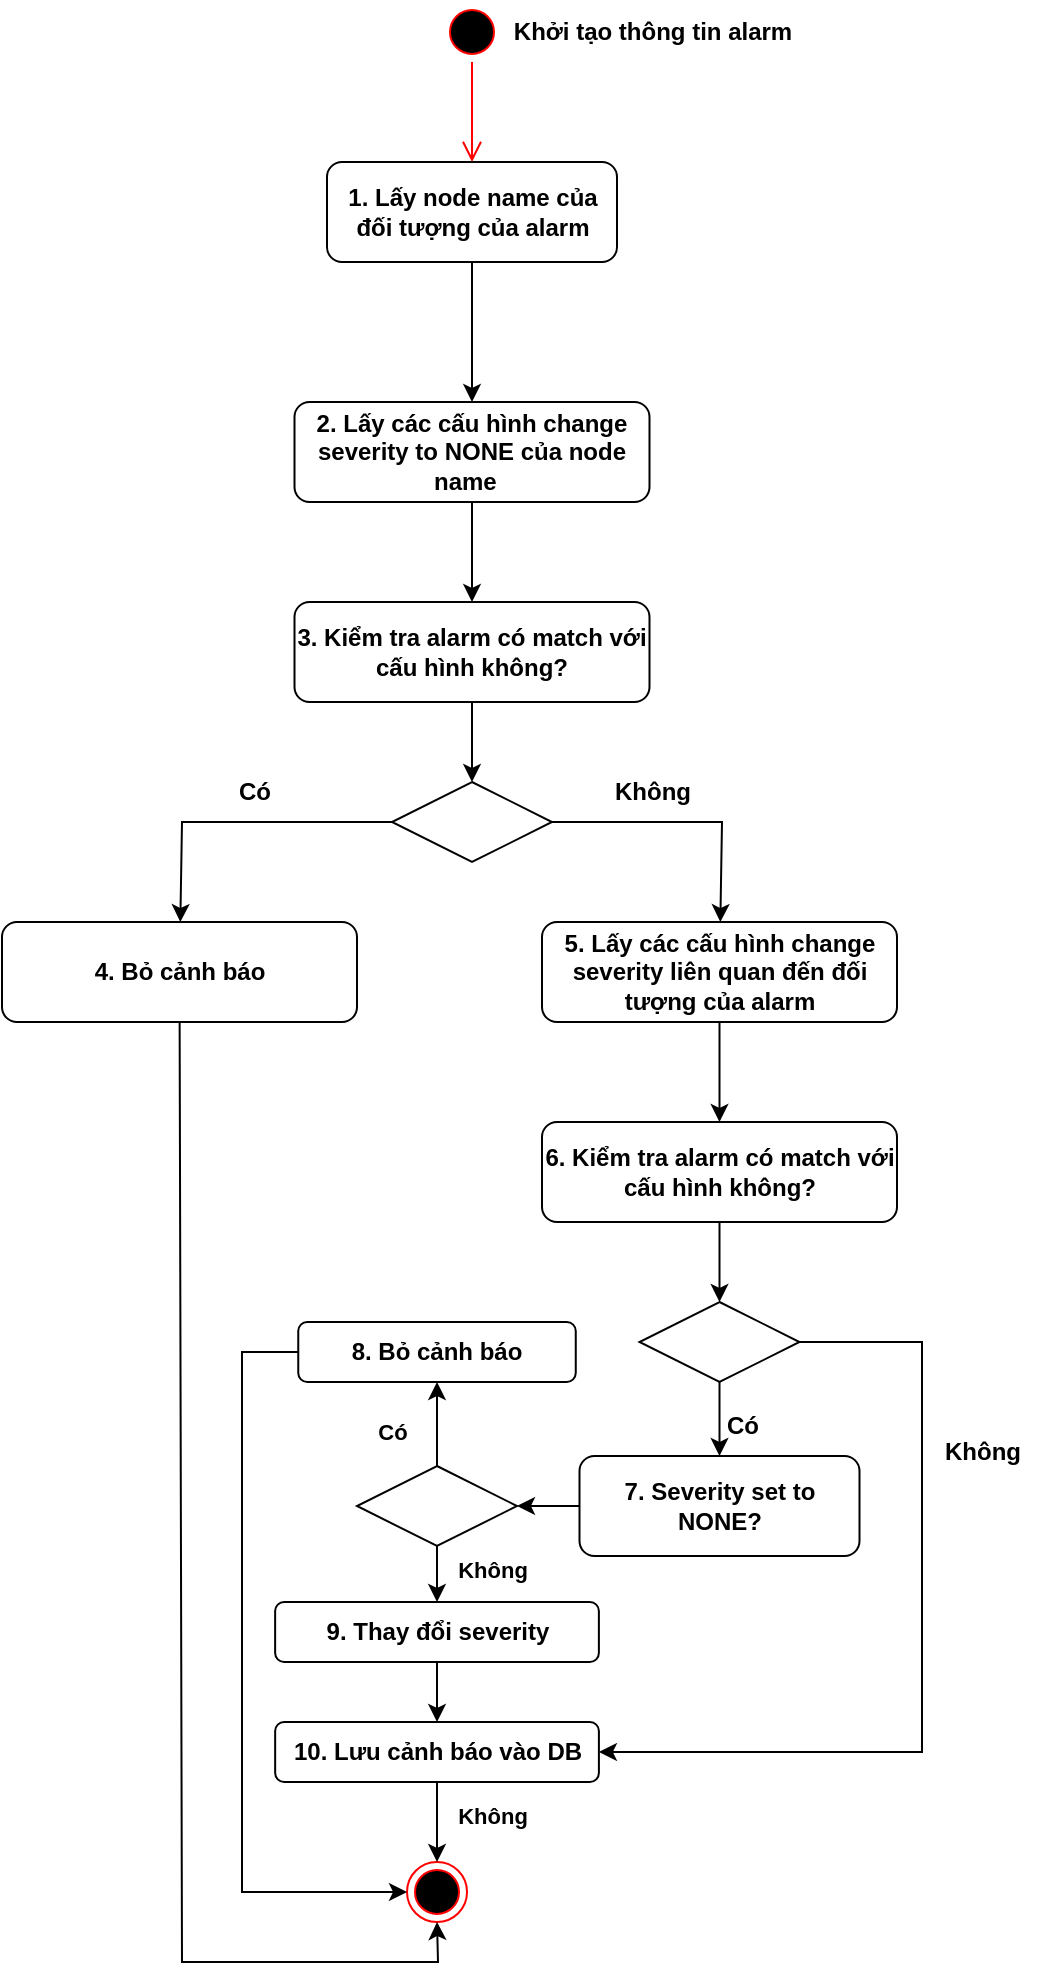 <mxfile version="21.5.2" type="github" pages="3">
  <diagram name="Luồng hoạt động" id="Wo1rhTGzUEvQ1JcT_uwH">
    <mxGraphModel dx="2603" dy="764" grid="1" gridSize="10" guides="1" tooltips="1" connect="1" arrows="1" fold="1" page="1" pageScale="1" pageWidth="1169" pageHeight="827" math="0" shadow="0">
      <root>
        <mxCell id="0" />
        <mxCell id="1" parent="0" />
        <mxCell id="qsTO52kbwodbmaQSsGO7-2" value="" style="ellipse;html=1;shape=startState;fillColor=#000000;strokeColor=#ff0000;fontSize=16;fontStyle=1" parent="1" vertex="1">
          <mxGeometry x="-780" y="100" width="30" height="30" as="geometry" />
        </mxCell>
        <mxCell id="qsTO52kbwodbmaQSsGO7-3" value="" style="edgeStyle=orthogonalEdgeStyle;html=1;verticalAlign=bottom;endArrow=open;endSize=8;strokeColor=#ff0000;rounded=0;fontSize=12;curved=1;fontStyle=1" parent="1" source="qsTO52kbwodbmaQSsGO7-2" target="-AVRFM7dDWOy6RQoxfwE-1" edge="1">
          <mxGeometry relative="1" as="geometry">
            <mxPoint x="-765" y="180" as="targetPoint" />
            <Array as="points" />
          </mxGeometry>
        </mxCell>
        <mxCell id="-AVRFM7dDWOy6RQoxfwE-1" value="1. Lấy node name của đối tượng của alarm" style="rounded=1;whiteSpace=wrap;html=1;fontStyle=1" parent="1" vertex="1">
          <mxGeometry x="-837.5" y="180" width="145" height="50" as="geometry" />
        </mxCell>
        <mxCell id="-AVRFM7dDWOy6RQoxfwE-2" value="Khởi tạo thông tin alarm" style="text;html=1;align=center;verticalAlign=middle;resizable=0;points=[];autosize=1;strokeColor=none;fillColor=none;fontStyle=1" parent="1" vertex="1">
          <mxGeometry x="-755" y="100" width="160" height="30" as="geometry" />
        </mxCell>
        <mxCell id="-AVRFM7dDWOy6RQoxfwE-3" value="" style="endArrow=classic;html=1;rounded=0;fontStyle=1" parent="1" source="-AVRFM7dDWOy6RQoxfwE-1" target="-AVRFM7dDWOy6RQoxfwE-4" edge="1">
          <mxGeometry width="50" height="50" relative="1" as="geometry">
            <mxPoint x="-570" y="300" as="sourcePoint" />
            <mxPoint x="-520" y="250" as="targetPoint" />
          </mxGeometry>
        </mxCell>
        <mxCell id="-AVRFM7dDWOy6RQoxfwE-4" value="2. Lấy các cấu hình change severity to NONE của node name&amp;nbsp;&amp;nbsp;" style="rounded=1;whiteSpace=wrap;html=1;fontStyle=1" parent="1" vertex="1">
          <mxGeometry x="-853.75" y="300" width="177.5" height="50" as="geometry" />
        </mxCell>
        <mxCell id="-AVRFM7dDWOy6RQoxfwE-5" value="" style="endArrow=classic;html=1;rounded=0;fontStyle=1" parent="1" source="-AVRFM7dDWOy6RQoxfwE-4" target="-AVRFM7dDWOy6RQoxfwE-15" edge="1">
          <mxGeometry width="50" height="50" relative="1" as="geometry">
            <mxPoint x="-570" y="300" as="sourcePoint" />
            <mxPoint x="-765" y="400" as="targetPoint" />
          </mxGeometry>
        </mxCell>
        <mxCell id="-AVRFM7dDWOy6RQoxfwE-11" value="" style="rhombus;whiteSpace=wrap;html=1;fontStyle=1" parent="1" vertex="1">
          <mxGeometry x="-805" y="490" width="80" height="40" as="geometry" />
        </mxCell>
        <mxCell id="-AVRFM7dDWOy6RQoxfwE-12" value="" style="endArrow=classic;html=1;rounded=0;exitX=0;exitY=0.5;exitDx=0;exitDy=0;fontStyle=1" parent="1" source="-AVRFM7dDWOy6RQoxfwE-11" target="-AVRFM7dDWOy6RQoxfwE-13" edge="1">
          <mxGeometry width="50" height="50" relative="1" as="geometry">
            <mxPoint x="-570" y="590" as="sourcePoint" />
            <mxPoint x="-520" y="540" as="targetPoint" />
            <Array as="points">
              <mxPoint x="-910" y="510" />
            </Array>
          </mxGeometry>
        </mxCell>
        <mxCell id="-AVRFM7dDWOy6RQoxfwE-13" value="4. Bỏ cảnh báo" style="rounded=1;whiteSpace=wrap;html=1;fontStyle=1" parent="1" vertex="1">
          <mxGeometry x="-1000" y="560" width="177.5" height="50" as="geometry" />
        </mxCell>
        <mxCell id="-AVRFM7dDWOy6RQoxfwE-14" value="Có" style="text;html=1;align=center;verticalAlign=middle;resizable=0;points=[];autosize=1;strokeColor=none;fillColor=none;fontStyle=1" parent="1" vertex="1">
          <mxGeometry x="-893.75" y="480" width="40" height="30" as="geometry" />
        </mxCell>
        <mxCell id="-AVRFM7dDWOy6RQoxfwE-15" value="3. Kiểm tra alarm có match với cấu hình không?" style="rounded=1;whiteSpace=wrap;html=1;fontStyle=1" parent="1" vertex="1">
          <mxGeometry x="-853.75" y="400" width="177.5" height="50" as="geometry" />
        </mxCell>
        <mxCell id="-AVRFM7dDWOy6RQoxfwE-16" value="" style="endArrow=classic;html=1;rounded=0;fontStyle=1" parent="1" source="-AVRFM7dDWOy6RQoxfwE-15" target="-AVRFM7dDWOy6RQoxfwE-11" edge="1">
          <mxGeometry width="50" height="50" relative="1" as="geometry">
            <mxPoint x="-765.5" y="450" as="sourcePoint" />
            <mxPoint x="-765.5" y="500" as="targetPoint" />
          </mxGeometry>
        </mxCell>
        <mxCell id="-AVRFM7dDWOy6RQoxfwE-17" value="" style="endArrow=classic;html=1;rounded=0;fontStyle=1" parent="1" source="-AVRFM7dDWOy6RQoxfwE-11" target="-AVRFM7dDWOy6RQoxfwE-18" edge="1">
          <mxGeometry width="50" height="50" relative="1" as="geometry">
            <mxPoint x="-535" y="510" as="sourcePoint" />
            <mxPoint x="-250" y="540" as="targetPoint" />
            <Array as="points">
              <mxPoint x="-640" y="510" />
            </Array>
          </mxGeometry>
        </mxCell>
        <mxCell id="-AVRFM7dDWOy6RQoxfwE-18" value="5. Lấy các cấu hình change severity liên quan đến đối tượng của alarm" style="rounded=1;whiteSpace=wrap;html=1;fontStyle=1" parent="1" vertex="1">
          <mxGeometry x="-730" y="560" width="177.5" height="50" as="geometry" />
        </mxCell>
        <mxCell id="-AVRFM7dDWOy6RQoxfwE-19" value="Không" style="text;html=1;align=center;verticalAlign=middle;resizable=0;points=[];autosize=1;strokeColor=none;fillColor=none;fontStyle=1" parent="1" vertex="1">
          <mxGeometry x="-705" y="480" width="60" height="30" as="geometry" />
        </mxCell>
        <mxCell id="-AVRFM7dDWOy6RQoxfwE-20" value="" style="ellipse;html=1;shape=endState;fillColor=#000000;strokeColor=#ff0000;fontStyle=1" parent="1" vertex="1">
          <mxGeometry x="-797.49" y="1030" width="30" height="30" as="geometry" />
        </mxCell>
        <mxCell id="-AVRFM7dDWOy6RQoxfwE-21" value="" style="endArrow=classic;html=1;rounded=0;fontStyle=1" parent="1" source="-AVRFM7dDWOy6RQoxfwE-13" target="-AVRFM7dDWOy6RQoxfwE-20" edge="1">
          <mxGeometry width="50" height="50" relative="1" as="geometry">
            <mxPoint x="-755" y="360" as="sourcePoint" />
            <mxPoint x="-755" y="410" as="targetPoint" />
            <Array as="points">
              <mxPoint x="-910" y="1080" />
              <mxPoint x="-782" y="1080" />
            </Array>
          </mxGeometry>
        </mxCell>
        <mxCell id="-AVRFM7dDWOy6RQoxfwE-22" value="6. Kiểm tra alarm có match với cấu hình không?" style="rounded=1;whiteSpace=wrap;html=1;fontStyle=1" parent="1" vertex="1">
          <mxGeometry x="-730" y="660" width="177.5" height="50" as="geometry" />
        </mxCell>
        <mxCell id="-AVRFM7dDWOy6RQoxfwE-23" value="" style="endArrow=classic;html=1;rounded=0;fontStyle=1" parent="1" source="-AVRFM7dDWOy6RQoxfwE-18" target="-AVRFM7dDWOy6RQoxfwE-22" edge="1">
          <mxGeometry width="50" height="50" relative="1" as="geometry">
            <mxPoint x="-755" y="460" as="sourcePoint" />
            <mxPoint x="-755" y="500" as="targetPoint" />
          </mxGeometry>
        </mxCell>
        <mxCell id="-AVRFM7dDWOy6RQoxfwE-24" value="" style="rhombus;whiteSpace=wrap;html=1;fontStyle=1" parent="1" vertex="1">
          <mxGeometry x="-681.25" y="750" width="80" height="40" as="geometry" />
        </mxCell>
        <mxCell id="-AVRFM7dDWOy6RQoxfwE-25" value="" style="endArrow=classic;html=1;rounded=0;fontStyle=1" parent="1" source="-AVRFM7dDWOy6RQoxfwE-24" target="-AVRFM7dDWOy6RQoxfwE-26" edge="1">
          <mxGeometry width="50" height="50" relative="1" as="geometry">
            <mxPoint x="-440" y="910" as="sourcePoint" />
            <mxPoint x="-390" y="860" as="targetPoint" />
            <Array as="points" />
          </mxGeometry>
        </mxCell>
        <mxCell id="-AVRFM7dDWOy6RQoxfwE-26" value="7. Severity set to NONE?" style="rounded=1;whiteSpace=wrap;html=1;fontStyle=1" parent="1" vertex="1">
          <mxGeometry x="-711.25" y="827" width="140" height="50" as="geometry" />
        </mxCell>
        <mxCell id="-AVRFM7dDWOy6RQoxfwE-27" value="Có" style="text;html=1;align=center;verticalAlign=middle;resizable=0;points=[];autosize=1;strokeColor=none;fillColor=none;fontStyle=1" parent="1" vertex="1">
          <mxGeometry x="-650" y="797" width="40" height="30" as="geometry" />
        </mxCell>
        <mxCell id="-AVRFM7dDWOy6RQoxfwE-28" value="" style="endArrow=classic;html=1;rounded=0;fontStyle=1" parent="1" source="-AVRFM7dDWOy6RQoxfwE-22" target="-AVRFM7dDWOy6RQoxfwE-24" edge="1">
          <mxGeometry width="50" height="50" relative="1" as="geometry">
            <mxPoint x="-635" y="770" as="sourcePoint" />
            <mxPoint x="-635.5" y="820" as="targetPoint" />
          </mxGeometry>
        </mxCell>
        <mxCell id="-AVRFM7dDWOy6RQoxfwE-29" value="" style="endArrow=classic;html=1;rounded=0;fontStyle=1;" parent="1" source="-AVRFM7dDWOy6RQoxfwE-24" target="8kHn8ceY6mcpfSrBJ0L2-12" edge="1">
          <mxGeometry width="50" height="50" relative="1" as="geometry">
            <mxPoint x="-405" y="830" as="sourcePoint" />
            <mxPoint x="-511" y="930" as="targetPoint" />
            <Array as="points">
              <mxPoint x="-540" y="770" />
              <mxPoint x="-540" y="955" />
              <mxPoint x="-540" y="970" />
              <mxPoint x="-540" y="975" />
            </Array>
          </mxGeometry>
        </mxCell>
        <mxCell id="-AVRFM7dDWOy6RQoxfwE-31" value="Không" style="text;html=1;align=center;verticalAlign=middle;resizable=0;points=[];autosize=1;strokeColor=none;fillColor=none;fontStyle=1" parent="1" vertex="1">
          <mxGeometry x="-540" y="810" width="60" height="30" as="geometry" />
        </mxCell>
        <mxCell id="-AVRFM7dDWOy6RQoxfwE-33" value="" style="endArrow=classic;html=1;rounded=0;fontStyle=1" parent="1" source="8kHn8ceY6mcpfSrBJ0L2-3" target="8kHn8ceY6mcpfSrBJ0L2-1" edge="1">
          <mxGeometry width="50" height="50" relative="1" as="geometry">
            <mxPoint x="-631" y="670" as="sourcePoint" />
            <mxPoint x="-780" y="930" as="targetPoint" />
            <Array as="points" />
          </mxGeometry>
        </mxCell>
        <mxCell id="8kHn8ceY6mcpfSrBJ0L2-4" value="Không" style="edgeLabel;html=1;align=center;verticalAlign=middle;resizable=0;points=[];fontStyle=1" parent="-AVRFM7dDWOy6RQoxfwE-33" vertex="1" connectable="0">
          <mxGeometry x="-0.178" y="-1" relative="1" as="geometry">
            <mxPoint x="28" as="offset" />
          </mxGeometry>
        </mxCell>
        <mxCell id="8kHn8ceY6mcpfSrBJ0L2-1" value="9. Thay đổi severity" style="rounded=1;whiteSpace=wrap;html=1;fontStyle=1" parent="1" vertex="1">
          <mxGeometry x="-863.43" y="900" width="161.87" height="30" as="geometry" />
        </mxCell>
        <mxCell id="8kHn8ceY6mcpfSrBJ0L2-2" value="" style="endArrow=classic;html=1;rounded=0;fontStyle=1" parent="1" source="8kHn8ceY6mcpfSrBJ0L2-1" target="8kHn8ceY6mcpfSrBJ0L2-12" edge="1">
          <mxGeometry width="50" height="50" relative="1" as="geometry">
            <mxPoint x="-775" y="990" as="sourcePoint" />
            <mxPoint x="-782" y="960" as="targetPoint" />
          </mxGeometry>
        </mxCell>
        <mxCell id="8kHn8ceY6mcpfSrBJ0L2-3" value="" style="rhombus;whiteSpace=wrap;html=1;fontStyle=1" parent="1" vertex="1">
          <mxGeometry x="-822.5" y="832" width="80" height="40" as="geometry" />
        </mxCell>
        <mxCell id="8kHn8ceY6mcpfSrBJ0L2-5" value="" style="endArrow=classic;html=1;rounded=0;fontStyle=1" parent="1" source="-AVRFM7dDWOy6RQoxfwE-26" target="8kHn8ceY6mcpfSrBJ0L2-3" edge="1">
          <mxGeometry width="50" height="50" relative="1" as="geometry">
            <mxPoint x="-614" y="867" as="sourcePoint" />
            <mxPoint x="-770" y="940" as="targetPoint" />
            <Array as="points" />
          </mxGeometry>
        </mxCell>
        <mxCell id="8kHn8ceY6mcpfSrBJ0L2-7" value="" style="endArrow=classic;html=1;rounded=0;fontStyle=1" parent="1" source="8kHn8ceY6mcpfSrBJ0L2-3" target="8kHn8ceY6mcpfSrBJ0L2-9" edge="1">
          <mxGeometry width="50" height="50" relative="1" as="geometry">
            <mxPoint x="-526.5" y="1008" as="sourcePoint" />
            <mxPoint x="-692.5" y="1082" as="targetPoint" />
            <Array as="points" />
          </mxGeometry>
        </mxCell>
        <mxCell id="8kHn8ceY6mcpfSrBJ0L2-8" value="Có" style="edgeLabel;html=1;align=center;verticalAlign=middle;resizable=0;points=[];fontStyle=1" parent="8kHn8ceY6mcpfSrBJ0L2-7" vertex="1" connectable="0">
          <mxGeometry x="-0.178" y="-1" relative="1" as="geometry">
            <mxPoint x="-24" as="offset" />
          </mxGeometry>
        </mxCell>
        <mxCell id="8kHn8ceY6mcpfSrBJ0L2-9" value="8. Bỏ cảnh báo" style="rounded=1;whiteSpace=wrap;html=1;fontStyle=1" parent="1" vertex="1">
          <mxGeometry x="-851.87" y="760" width="138.75" height="30" as="geometry" />
        </mxCell>
        <mxCell id="8kHn8ceY6mcpfSrBJ0L2-10" value="" style="endArrow=classic;html=1;rounded=0;fontStyle=1" parent="1" source="8kHn8ceY6mcpfSrBJ0L2-9" target="-AVRFM7dDWOy6RQoxfwE-20" edge="1">
          <mxGeometry width="50" height="50" relative="1" as="geometry">
            <mxPoint x="-582" y="877" as="sourcePoint" />
            <mxPoint x="-460" y="1044" as="targetPoint" />
            <Array as="points">
              <mxPoint x="-880" y="775" />
              <mxPoint x="-880" y="1045" />
            </Array>
          </mxGeometry>
        </mxCell>
        <mxCell id="8kHn8ceY6mcpfSrBJ0L2-12" value="10. Lưu cảnh báo vào DB" style="rounded=1;whiteSpace=wrap;html=1;fontStyle=1" parent="1" vertex="1">
          <mxGeometry x="-863.42" y="960" width="161.87" height="30" as="geometry" />
        </mxCell>
        <mxCell id="8kHn8ceY6mcpfSrBJ0L2-13" value="" style="endArrow=classic;html=1;rounded=0;fontStyle=1" parent="1" source="8kHn8ceY6mcpfSrBJ0L2-12" target="-AVRFM7dDWOy6RQoxfwE-20" edge="1">
          <mxGeometry width="50" height="50" relative="1" as="geometry">
            <mxPoint x="-772" y="1002" as="sourcePoint" />
            <mxPoint x="-772" y="1030" as="targetPoint" />
            <Array as="points" />
          </mxGeometry>
        </mxCell>
        <mxCell id="8kHn8ceY6mcpfSrBJ0L2-14" value="Không" style="edgeLabel;html=1;align=center;verticalAlign=middle;resizable=0;points=[];fontStyle=1" parent="8kHn8ceY6mcpfSrBJ0L2-13" vertex="1" connectable="0">
          <mxGeometry x="-0.178" y="-1" relative="1" as="geometry">
            <mxPoint x="28" as="offset" />
          </mxGeometry>
        </mxCell>
      </root>
    </mxGraphModel>
  </diagram>
  <diagram id="6oZbjxygme6UvC0uqQwK" name="Luồng dữ liệu">
    <mxGraphModel dx="1434" dy="764" grid="1" gridSize="10" guides="1" tooltips="1" connect="1" arrows="1" fold="1" page="1" pageScale="1" pageWidth="1169" pageHeight="827" math="0" shadow="0">
      <root>
        <mxCell id="0" />
        <mxCell id="1" parent="0" />
        <mxCell id="6BLCMuK5rjqLWxjWWuFP-3" value="" style="shape=umlLifeline;perimeter=lifelinePerimeter;whiteSpace=wrap;html=1;container=1;dropTarget=0;collapsible=0;recursiveResize=0;outlineConnect=0;portConstraint=eastwest;newEdgeStyle={&quot;edgeStyle&quot;:&quot;elbowEdgeStyle&quot;,&quot;elbow&quot;:&quot;vertical&quot;,&quot;curved&quot;:0,&quot;rounded&quot;:0};participant=umlBoundary;" parent="1" vertex="1">
          <mxGeometry x="290" y="114" width="50" height="1536" as="geometry" />
        </mxCell>
        <mxCell id="6BLCMuK5rjqLWxjWWuFP-6" value="" style="html=1;points=[];perimeter=orthogonalPerimeter;outlineConnect=0;targetShapes=umlLifeline;portConstraint=eastwest;newEdgeStyle={&quot;edgeStyle&quot;:&quot;elbowEdgeStyle&quot;,&quot;elbow&quot;:&quot;vertical&quot;,&quot;curved&quot;:0,&quot;rounded&quot;:0};" parent="6BLCMuK5rjqLWxjWWuFP-3" vertex="1">
          <mxGeometry x="20" y="86" width="10" height="1434" as="geometry" />
        </mxCell>
        <mxCell id="VqRLlo6rut8GXjdnDasZ-118" value="" style="html=1;points=[];perimeter=orthogonalPerimeter;outlineConnect=0;targetShapes=umlLifeline;portConstraint=eastwest;newEdgeStyle={&quot;edgeStyle&quot;:&quot;elbowEdgeStyle&quot;,&quot;elbow&quot;:&quot;vertical&quot;,&quot;curved&quot;:0,&quot;rounded&quot;:0};" parent="6BLCMuK5rjqLWxjWWuFP-3" vertex="1">
          <mxGeometry x="30" y="1376" width="10" height="44" as="geometry" />
        </mxCell>
        <mxCell id="6BLCMuK5rjqLWxjWWuFP-5" value="ManagedObjectStatusHandler" style="text;html=1;align=center;verticalAlign=middle;resizable=0;points=[];autosize=1;strokeColor=none;fillColor=none;" parent="1" vertex="1">
          <mxGeometry x="225" y="160" width="180" height="30" as="geometry" />
        </mxCell>
        <mxCell id="6BLCMuK5rjqLWxjWWuFP-7" value="handleCaseError(...)" style="text;html=1;align=center;verticalAlign=middle;resizable=0;points=[];autosize=1;strokeColor=none;fillColor=none;" parent="1" vertex="1">
          <mxGeometry x="315" y="220" width="130" height="30" as="geometry" />
        </mxCell>
        <mxCell id="6BLCMuK5rjqLWxjWWuFP-10" value="" style="shape=umlLifeline;perimeter=lifelinePerimeter;whiteSpace=wrap;html=1;container=1;dropTarget=0;collapsible=0;recursiveResize=0;outlineConnect=0;portConstraint=eastwest;newEdgeStyle={&quot;edgeStyle&quot;:&quot;elbowEdgeStyle&quot;,&quot;elbow&quot;:&quot;vertical&quot;,&quot;curved&quot;:0,&quot;rounded&quot;:0};participant=umlBoundary;" parent="1" vertex="1">
          <mxGeometry x="535" y="114" width="50" height="186" as="geometry" />
        </mxCell>
        <mxCell id="6BLCMuK5rjqLWxjWWuFP-11" value="" style="html=1;points=[];perimeter=orthogonalPerimeter;outlineConnect=0;targetShapes=umlLifeline;portConstraint=eastwest;newEdgeStyle={&quot;edgeStyle&quot;:&quot;elbowEdgeStyle&quot;,&quot;elbow&quot;:&quot;vertical&quot;,&quot;curved&quot;:0,&quot;rounded&quot;:0};" parent="6BLCMuK5rjqLWxjWWuFP-10" vertex="1">
          <mxGeometry x="20" y="86" width="10" height="84" as="geometry" />
        </mxCell>
        <mxCell id="ZnxeJOQhboAjJW_EGle3-1" value="" style="shape=umlLifeline;perimeter=lifelinePerimeter;whiteSpace=wrap;html=1;container=1;dropTarget=0;collapsible=0;recursiveResize=0;outlineConnect=0;portConstraint=eastwest;newEdgeStyle={&quot;edgeStyle&quot;:&quot;elbowEdgeStyle&quot;,&quot;elbow&quot;:&quot;vertical&quot;,&quot;curved&quot;:0,&quot;rounded&quot;:0};participant=umlBoundary;size=40;" parent="1" vertex="1">
          <mxGeometry x="470" y="280" width="50" height="150" as="geometry" />
        </mxCell>
        <mxCell id="ZnxeJOQhboAjJW_EGle3-2" value="" style="html=1;points=[];perimeter=orthogonalPerimeter;outlineConnect=0;targetShapes=umlLifeline;portConstraint=eastwest;newEdgeStyle={&quot;edgeStyle&quot;:&quot;elbowEdgeStyle&quot;,&quot;elbow&quot;:&quot;vertical&quot;,&quot;curved&quot;:0,&quot;rounded&quot;:0};" parent="ZnxeJOQhboAjJW_EGle3-1" vertex="1">
          <mxGeometry x="20" y="86" width="10" height="54" as="geometry" />
        </mxCell>
        <mxCell id="ZnxeJOQhboAjJW_EGle3-21" value="" style="shape=umlLifeline;perimeter=lifelinePerimeter;whiteSpace=wrap;html=1;container=1;dropTarget=0;collapsible=0;recursiveResize=0;outlineConnect=0;portConstraint=eastwest;newEdgeStyle={&quot;edgeStyle&quot;:&quot;elbowEdgeStyle&quot;,&quot;elbow&quot;:&quot;vertical&quot;,&quot;curved&quot;:0,&quot;rounded&quot;:0};participant=umlBoundary;size=40;" parent="1" vertex="1">
          <mxGeometry x="540" y="410" width="50" height="140" as="geometry" />
        </mxCell>
        <mxCell id="ZnxeJOQhboAjJW_EGle3-22" value="" style="html=1;points=[];perimeter=orthogonalPerimeter;outlineConnect=0;targetShapes=umlLifeline;portConstraint=eastwest;newEdgeStyle={&quot;edgeStyle&quot;:&quot;elbowEdgeStyle&quot;,&quot;elbow&quot;:&quot;vertical&quot;,&quot;curved&quot;:0,&quot;rounded&quot;:0};" parent="ZnxeJOQhboAjJW_EGle3-21" vertex="1">
          <mxGeometry x="20" y="86" width="10" height="44" as="geometry" />
        </mxCell>
        <mxCell id="6BLCMuK5rjqLWxjWWuFP-12" value="FaultDetailGenerator" style="text;html=1;align=center;verticalAlign=middle;resizable=0;points=[];autosize=1;strokeColor=none;fillColor=none;" parent="1" vertex="1">
          <mxGeometry x="495" y="160" width="130" height="30" as="geometry" />
        </mxCell>
        <mxCell id="ZnxeJOQhboAjJW_EGle3-11" value="AlarmSeverityConfigService" style="text;html=1;align=center;verticalAlign=middle;resizable=0;points=[];autosize=1;strokeColor=none;fillColor=none;fontSize=12;" parent="1" vertex="1">
          <mxGeometry x="470" y="440" width="170" height="30" as="geometry" />
        </mxCell>
        <mxCell id="ZnxeJOQhboAjJW_EGle3-23" value="NocproAlarmManager" style="text;html=1;align=center;verticalAlign=middle;resizable=0;points=[];autosize=1;strokeColor=none;fillColor=none;" parent="1" vertex="1">
          <mxGeometry x="425" y="320" width="140" height="30" as="geometry" />
        </mxCell>
        <mxCell id="6BLCMuK5rjqLWxjWWuFP-16" value="" style="html=1;verticalAlign=bottom;endArrow=block;edgeStyle=elbowEdgeStyle;elbow=vertical;curved=0;rounded=0;" parent="1" edge="1">
          <mxGeometry width="80" relative="1" as="geometry">
            <mxPoint x="320" y="242.31" as="sourcePoint" />
            <mxPoint x="555.0" y="242.31" as="targetPoint" />
          </mxGeometry>
        </mxCell>
        <mxCell id="ZnxeJOQhboAjJW_EGle3-6" value="" style="html=1;verticalAlign=bottom;endArrow=block;edgeStyle=elbowEdgeStyle;elbow=vertical;curved=0;rounded=0;" parent="1" edge="1">
          <mxGeometry width="80" relative="1" as="geometry">
            <mxPoint x="320" y="372.31" as="sourcePoint" />
            <mxPoint x="490" y="373" as="targetPoint" />
          </mxGeometry>
        </mxCell>
        <mxCell id="ZnxeJOQhboAjJW_EGle3-25" value="" style="html=1;verticalAlign=bottom;endArrow=block;edgeStyle=elbowEdgeStyle;elbow=vertical;curved=0;rounded=0;" parent="1" edge="1">
          <mxGeometry width="80" relative="1" as="geometry">
            <mxPoint x="320" y="500.31" as="sourcePoint" />
            <mxPoint x="560" y="500" as="targetPoint" />
          </mxGeometry>
        </mxCell>
        <mxCell id="6BLCMuK5rjqLWxjWWuFP-17" value="&lt;span style=&quot;color: rgb(0, 0, 0); font-family: Helvetica; font-size: 11px; font-style: normal; font-variant-ligatures: normal; font-variant-caps: normal; font-weight: 400; letter-spacing: normal; orphans: 2; text-align: left; text-indent: 0px; text-transform: none; widows: 2; word-spacing: 0px; -webkit-text-stroke-width: 0px; background-color: rgb(255, 255, 255); text-decoration-thickness: initial; text-decoration-style: initial; text-decoration-color: initial; float: none; display: inline !important;&quot;&gt;1. initExtendedALarm(...)&lt;/span&gt;" style="text;whiteSpace=wrap;html=1;" parent="1" vertex="1">
          <mxGeometry x="570" y="240" width="140" height="40" as="geometry" />
        </mxCell>
        <mxCell id="ZnxeJOQhboAjJW_EGle3-3" value="&lt;span style=&quot;color: rgb(0, 0, 0); font-family: Helvetica; font-size: 11px; font-style: normal; font-variant-ligatures: normal; font-variant-caps: normal; font-weight: 400; letter-spacing: normal; orphans: 2; text-align: left; text-indent: 0px; text-transform: none; widows: 2; word-spacing: 0px; -webkit-text-stroke-width: 0px; background-color: rgb(255, 255, 255); text-decoration-thickness: initial; text-decoration-style: initial; text-decoration-color: initial; float: none; display: inline !important;&quot;&gt;2. generateNodeName(…)&lt;/span&gt;" style="text;whiteSpace=wrap;html=1;" parent="1" vertex="1">
          <mxGeometry x="510" y="370" width="140" height="40" as="geometry" />
        </mxCell>
        <mxCell id="ZnxeJOQhboAjJW_EGle3-24" value="&lt;span style=&quot;color: rgb(0, 0, 0); font-family: Helvetica; font-size: 11px; font-style: normal; font-variant-ligatures: normal; font-variant-caps: normal; font-weight: 400; letter-spacing: normal; orphans: 2; text-align: left; text-indent: 0px; text-transform: none; widows: 2; word-spacing: 0px; -webkit-text-stroke-width: 0px; background-color: rgb(255, 255, 255); text-decoration-thickness: initial; text-decoration-style: initial; text-decoration-color: initial; float: none; display: inline !important;&quot;&gt;3. getConfigDetailNotMonitoredNode(nodeName)&lt;/span&gt;" style="text;whiteSpace=wrap;html=1;" parent="1" vertex="1">
          <mxGeometry x="570" y="500" width="270" height="40" as="geometry" />
        </mxCell>
        <mxCell id="6BLCMuK5rjqLWxjWWuFP-18" value="ExtendedAlarm" style="html=1;verticalAlign=bottom;endArrow=open;dashed=1;endSize=8;edgeStyle=elbowEdgeStyle;elbow=vertical;curved=0;rounded=0;" parent="1" edge="1">
          <mxGeometry relative="1" as="geometry">
            <mxPoint x="555.0" y="271.966" as="sourcePoint" />
            <mxPoint x="320" y="271.857" as="targetPoint" />
          </mxGeometry>
        </mxCell>
        <mxCell id="ZnxeJOQhboAjJW_EGle3-7" value="node name" style="html=1;verticalAlign=bottom;endArrow=open;dashed=1;endSize=8;edgeStyle=elbowEdgeStyle;elbow=vertical;curved=0;rounded=0;" parent="1" source="ZnxeJOQhboAjJW_EGle3-2" edge="1">
          <mxGeometry relative="1" as="geometry">
            <mxPoint x="470" y="402" as="sourcePoint" />
            <mxPoint x="320" y="402" as="targetPoint" />
            <mxPoint as="offset" />
          </mxGeometry>
        </mxCell>
        <mxCell id="ZnxeJOQhboAjJW_EGle3-26" value="List&amp;lt;AlarmSeverityConfigDetail&amp;gt;" style="html=1;verticalAlign=bottom;endArrow=open;dashed=1;endSize=8;edgeStyle=elbowEdgeStyle;elbow=vertical;curved=0;rounded=0;" parent="1" edge="1">
          <mxGeometry relative="1" as="geometry">
            <mxPoint x="560" y="530" as="sourcePoint" />
            <mxPoint x="320" y="530" as="targetPoint" />
            <mxPoint as="offset" />
          </mxGeometry>
        </mxCell>
        <mxCell id="VqRLlo6rut8GXjdnDasZ-1" value="" style="shape=umlLifeline;perimeter=lifelinePerimeter;whiteSpace=wrap;html=1;container=1;dropTarget=0;collapsible=0;recursiveResize=0;outlineConnect=0;portConstraint=eastwest;newEdgeStyle={&quot;edgeStyle&quot;:&quot;elbowEdgeStyle&quot;,&quot;elbow&quot;:&quot;vertical&quot;,&quot;curved&quot;:0,&quot;rounded&quot;:0};participant=umlBoundary;size=40;" parent="1" vertex="1">
          <mxGeometry x="540" y="560" width="50" height="250" as="geometry" />
        </mxCell>
        <mxCell id="VqRLlo6rut8GXjdnDasZ-2" value="" style="html=1;points=[];perimeter=orthogonalPerimeter;outlineConnect=0;targetShapes=umlLifeline;portConstraint=eastwest;newEdgeStyle={&quot;edgeStyle&quot;:&quot;elbowEdgeStyle&quot;,&quot;elbow&quot;:&quot;vertical&quot;,&quot;curved&quot;:0,&quot;rounded&quot;:0};" parent="VqRLlo6rut8GXjdnDasZ-1" vertex="1">
          <mxGeometry x="20" y="80" width="10" height="40" as="geometry" />
        </mxCell>
        <mxCell id="VqRLlo6rut8GXjdnDasZ-3" value="AlarmSeverityConfigUtils" style="text;html=1;align=center;verticalAlign=middle;resizable=0;points=[];autosize=1;strokeColor=none;fillColor=none;fontSize=12;" parent="1" vertex="1">
          <mxGeometry x="475" y="590" width="160" height="30" as="geometry" />
        </mxCell>
        <mxCell id="VqRLlo6rut8GXjdnDasZ-4" value="" style="html=1;verticalAlign=bottom;endArrow=block;edgeStyle=elbowEdgeStyle;elbow=vertical;curved=0;rounded=0;" parent="1" edge="1">
          <mxGeometry width="80" relative="1" as="geometry">
            <mxPoint x="320" y="650.31" as="sourcePoint" />
            <mxPoint x="560" y="650" as="targetPoint" />
          </mxGeometry>
        </mxCell>
        <mxCell id="VqRLlo6rut8GXjdnDasZ-5" value="&lt;span style=&quot;font-size: 11px; background-color: rgb(255, 255, 255);&quot;&gt;4. isMetadataMatch(extendedAlarm, configDetail)&lt;/span&gt;" style="text;whiteSpace=wrap;html=1;" parent="1" vertex="1">
          <mxGeometry x="570" y="640" width="240" height="40" as="geometry" />
        </mxCell>
        <mxCell id="VqRLlo6rut8GXjdnDasZ-6" value="boolean" style="html=1;verticalAlign=bottom;endArrow=open;dashed=1;endSize=8;edgeStyle=elbowEdgeStyle;elbow=vertical;curved=0;rounded=0;" parent="1" target="VqRLlo6rut8GXjdnDasZ-8" edge="1">
          <mxGeometry relative="1" as="geometry">
            <mxPoint x="560" y="670.0" as="sourcePoint" />
            <mxPoint x="365" y="685.0" as="targetPoint" />
            <mxPoint as="offset" />
            <Array as="points">
              <mxPoint x="470" y="670" />
            </Array>
          </mxGeometry>
        </mxCell>
        <mxCell id="VqRLlo6rut8GXjdnDasZ-7" value="Với mỗi config detail" style="shape=umlFrame;whiteSpace=wrap;html=1;pointerEvents=0;width=80;height=30;" parent="1" vertex="1">
          <mxGeometry x="220" y="620" width="670" height="240" as="geometry" />
        </mxCell>
        <mxCell id="VqRLlo6rut8GXjdnDasZ-8" value="" style="rhombus;whiteSpace=wrap;html=1;" parent="1" vertex="1">
          <mxGeometry x="365" y="690" width="40" height="30" as="geometry" />
        </mxCell>
        <mxCell id="VqRLlo6rut8GXjdnDasZ-9" value="" style="endArrow=classic;html=1;rounded=0;" parent="1" source="VqRLlo6rut8GXjdnDasZ-8" edge="1">
          <mxGeometry width="50" height="50" relative="1" as="geometry">
            <mxPoint x="540" y="810" as="sourcePoint" />
            <mxPoint x="320" y="705.0" as="targetPoint" />
          </mxGeometry>
        </mxCell>
        <mxCell id="VqRLlo6rut8GXjdnDasZ-10" value="no" style="text;html=1;align=center;verticalAlign=middle;resizable=0;points=[];autosize=1;strokeColor=none;fillColor=none;" parent="1" vertex="1">
          <mxGeometry x="330" y="678" width="40" height="30" as="geometry" />
        </mxCell>
        <mxCell id="VqRLlo6rut8GXjdnDasZ-12" value="" style="endArrow=classic;html=1;rounded=0;" parent="1" source="VqRLlo6rut8GXjdnDasZ-8" target="VqRLlo6rut8GXjdnDasZ-30" edge="1">
          <mxGeometry width="50" height="50" relative="1" as="geometry">
            <mxPoint x="375" y="715" as="sourcePoint" />
            <mxPoint x="330" y="715" as="targetPoint" />
            <Array as="points">
              <mxPoint x="385" y="740" />
            </Array>
          </mxGeometry>
        </mxCell>
        <mxCell id="VqRLlo6rut8GXjdnDasZ-13" value="yes" style="text;html=1;align=center;verticalAlign=middle;resizable=0;points=[];autosize=1;strokeColor=none;fillColor=none;" parent="1" vertex="1">
          <mxGeometry x="330" y="718" width="40" height="30" as="geometry" />
        </mxCell>
        <mxCell id="VqRLlo6rut8GXjdnDasZ-14" value="" style="html=1;points=[];perimeter=orthogonalPerimeter;outlineConnect=0;targetShapes=umlLifeline;portConstraint=eastwest;newEdgeStyle={&quot;edgeStyle&quot;:&quot;elbowEdgeStyle&quot;,&quot;elbow&quot;:&quot;vertical&quot;,&quot;curved&quot;:0,&quot;rounded&quot;:0};" parent="1" vertex="1">
          <mxGeometry x="560" y="750" width="10" height="50" as="geometry" />
        </mxCell>
        <mxCell id="VqRLlo6rut8GXjdnDasZ-15" value="&lt;span style=&quot;font-size: 11px; background-color: rgb(255, 255, 255);&quot;&gt;5. checkSeverityConfigEffectStateByTimeRange(&lt;br&gt;configDetail, Date)&lt;/span&gt;" style="text;whiteSpace=wrap;html=1;" parent="1" vertex="1">
          <mxGeometry x="570" y="752" width="300" height="38" as="geometry" />
        </mxCell>
        <mxCell id="VqRLlo6rut8GXjdnDasZ-16" value="" style="html=1;verticalAlign=bottom;endArrow=block;edgeStyle=elbowEdgeStyle;elbow=vertical;curved=0;rounded=0;" parent="1" source="VqRLlo6rut8GXjdnDasZ-30" edge="1">
          <mxGeometry width="80" relative="1" as="geometry">
            <mxPoint x="320" y="760.41" as="sourcePoint" />
            <mxPoint x="560" y="760.1" as="targetPoint" />
          </mxGeometry>
        </mxCell>
        <mxCell id="VqRLlo6rut8GXjdnDasZ-17" value="boolean" style="html=1;verticalAlign=bottom;endArrow=open;dashed=1;endSize=8;edgeStyle=elbowEdgeStyle;elbow=vertical;curved=0;rounded=0;" parent="1" target="VqRLlo6rut8GXjdnDasZ-18" edge="1">
          <mxGeometry relative="1" as="geometry">
            <mxPoint x="560" y="762" as="sourcePoint" />
            <mxPoint x="320" y="762" as="targetPoint" />
            <mxPoint as="offset" />
          </mxGeometry>
        </mxCell>
        <mxCell id="VqRLlo6rut8GXjdnDasZ-18" value="" style="rhombus;whiteSpace=wrap;html=1;" parent="1" vertex="1">
          <mxGeometry x="365" y="792" width="40" height="30" as="geometry" />
        </mxCell>
        <mxCell id="VqRLlo6rut8GXjdnDasZ-19" value="no" style="text;html=1;align=center;verticalAlign=middle;resizable=0;points=[];autosize=1;strokeColor=none;fillColor=none;" parent="1" vertex="1">
          <mxGeometry x="330" y="780" width="40" height="30" as="geometry" />
        </mxCell>
        <mxCell id="VqRLlo6rut8GXjdnDasZ-20" value="" style="endArrow=classic;html=1;rounded=0;" parent="1" source="VqRLlo6rut8GXjdnDasZ-18" edge="1">
          <mxGeometry width="50" height="50" relative="1" as="geometry">
            <mxPoint x="375" y="817" as="sourcePoint" />
            <mxPoint x="320" y="842" as="targetPoint" />
            <Array as="points">
              <mxPoint x="385" y="842" />
            </Array>
          </mxGeometry>
        </mxCell>
        <mxCell id="VqRLlo6rut8GXjdnDasZ-21" value="yes" style="text;html=1;align=center;verticalAlign=middle;resizable=0;points=[];autosize=1;strokeColor=none;fillColor=none;" parent="1" vertex="1">
          <mxGeometry x="330" y="820" width="40" height="30" as="geometry" />
        </mxCell>
        <mxCell id="VqRLlo6rut8GXjdnDasZ-22" value="" style="endArrow=classic;html=1;rounded=0;" parent="1" source="VqRLlo6rut8GXjdnDasZ-18" edge="1">
          <mxGeometry width="50" height="50" relative="1" as="geometry">
            <mxPoint x="365" y="805" as="sourcePoint" />
            <mxPoint x="320" y="807" as="targetPoint" />
          </mxGeometry>
        </mxCell>
        <mxCell id="VqRLlo6rut8GXjdnDasZ-23" value="" style="shape=umlLifeline;perimeter=lifelinePerimeter;whiteSpace=wrap;html=1;container=1;dropTarget=0;collapsible=0;recursiveResize=0;outlineConnect=0;portConstraint=eastwest;newEdgeStyle={&quot;edgeStyle&quot;:&quot;elbowEdgeStyle&quot;,&quot;elbow&quot;:&quot;vertical&quot;,&quot;curved&quot;:0,&quot;rounded&quot;:0};participant=umlBoundary;" parent="1" vertex="1">
          <mxGeometry x="120" y="114" width="50" height="1536" as="geometry" />
        </mxCell>
        <mxCell id="VqRLlo6rut8GXjdnDasZ-24" value="" style="html=1;points=[];perimeter=orthogonalPerimeter;outlineConnect=0;targetShapes=umlLifeline;portConstraint=eastwest;newEdgeStyle={&quot;edgeStyle&quot;:&quot;elbowEdgeStyle&quot;,&quot;elbow&quot;:&quot;vertical&quot;,&quot;curved&quot;:0,&quot;rounded&quot;:0};" parent="VqRLlo6rut8GXjdnDasZ-23" vertex="1">
          <mxGeometry x="20" y="86" width="10" height="1434" as="geometry" />
        </mxCell>
        <mxCell id="VqRLlo6rut8GXjdnDasZ-27" value="" style="endArrow=classic;html=1;rounded=0;dashed=1;" parent="1" edge="1">
          <mxGeometry width="50" height="50" relative="1" as="geometry">
            <mxPoint x="310" y="844" as="sourcePoint" />
            <mxPoint x="150" y="844" as="targetPoint" />
          </mxGeometry>
        </mxCell>
        <mxCell id="VqRLlo6rut8GXjdnDasZ-29" value="Kết thúc" style="text;html=1;align=center;verticalAlign=middle;resizable=0;points=[];autosize=1;strokeColor=none;fillColor=none;" parent="1" vertex="1">
          <mxGeometry x="155" y="810" width="70" height="30" as="geometry" />
        </mxCell>
        <mxCell id="VqRLlo6rut8GXjdnDasZ-30" value="" style="html=1;points=[];perimeter=orthogonalPerimeter;outlineConnect=0;targetShapes=umlLifeline;portConstraint=eastwest;newEdgeStyle={&quot;edgeStyle&quot;:&quot;elbowEdgeStyle&quot;,&quot;elbow&quot;:&quot;vertical&quot;,&quot;curved&quot;:0,&quot;rounded&quot;:0};" parent="1" vertex="1">
          <mxGeometry x="320" y="732" width="10" height="38" as="geometry" />
        </mxCell>
        <mxCell id="VqRLlo6rut8GXjdnDasZ-33" value="" style="shape=umlLifeline;perimeter=lifelinePerimeter;whiteSpace=wrap;html=1;container=1;dropTarget=0;collapsible=0;recursiveResize=0;outlineConnect=0;portConstraint=eastwest;newEdgeStyle={&quot;edgeStyle&quot;:&quot;elbowEdgeStyle&quot;,&quot;elbow&quot;:&quot;vertical&quot;,&quot;curved&quot;:0,&quot;rounded&quot;:0};participant=umlBoundary;size=40;" parent="1" vertex="1">
          <mxGeometry x="540" y="870" width="50" height="150" as="geometry" />
        </mxCell>
        <mxCell id="VqRLlo6rut8GXjdnDasZ-34" value="" style="html=1;points=[];perimeter=orthogonalPerimeter;outlineConnect=0;targetShapes=umlLifeline;portConstraint=eastwest;newEdgeStyle={&quot;edgeStyle&quot;:&quot;elbowEdgeStyle&quot;,&quot;elbow&quot;:&quot;vertical&quot;,&quot;curved&quot;:0,&quot;rounded&quot;:0};" parent="VqRLlo6rut8GXjdnDasZ-33" vertex="1">
          <mxGeometry x="20" y="80" width="10" height="60" as="geometry" />
        </mxCell>
        <mxCell id="VqRLlo6rut8GXjdnDasZ-35" value="AlarmSeverityConfigService" style="text;html=1;align=center;verticalAlign=middle;resizable=0;points=[];autosize=1;strokeColor=none;fillColor=none;fontSize=12;" parent="1" vertex="1">
          <mxGeometry x="470" y="920" width="170" height="30" as="geometry" />
        </mxCell>
        <mxCell id="VqRLlo6rut8GXjdnDasZ-36" value="" style="html=1;verticalAlign=bottom;endArrow=block;edgeStyle=elbowEdgeStyle;elbow=vertical;curved=0;rounded=0;" parent="1" edge="1">
          <mxGeometry width="80" relative="1" as="geometry">
            <mxPoint x="320" y="960.31" as="sourcePoint" />
            <mxPoint x="560" y="960" as="targetPoint" />
          </mxGeometry>
        </mxCell>
        <mxCell id="VqRLlo6rut8GXjdnDasZ-37" value="&lt;span style=&quot;color: rgb(0, 0, 0); font-family: Helvetica; font-size: 11px; font-style: normal; font-variant-ligatures: normal; font-variant-caps: normal; font-weight: 400; letter-spacing: normal; orphans: 2; text-align: left; text-indent: 0px; text-transform: none; widows: 2; word-spacing: 0px; -webkit-text-stroke-width: 0px; background-color: rgb(255, 255, 255); text-decoration-thickness: initial; text-decoration-style: initial; text-decoration-color: initial; float: none; display: inline !important;&quot;&gt;6. findByManagedObjectType(objectType)&lt;/span&gt;" style="text;whiteSpace=wrap;html=1;" parent="1" vertex="1">
          <mxGeometry x="570" y="960" width="210" height="40" as="geometry" />
        </mxCell>
        <mxCell id="VqRLlo6rut8GXjdnDasZ-38" value="AlarmSeverityConfig" style="html=1;verticalAlign=bottom;endArrow=open;dashed=1;endSize=8;edgeStyle=elbowEdgeStyle;elbow=vertical;curved=0;rounded=0;" parent="1" edge="1">
          <mxGeometry relative="1" as="geometry">
            <mxPoint x="560" y="1000" as="sourcePoint" />
            <mxPoint x="320" y="1000" as="targetPoint" />
            <mxPoint as="offset" />
          </mxGeometry>
        </mxCell>
        <mxCell id="VqRLlo6rut8GXjdnDasZ-39" value="" style="html=1;points=[];perimeter=orthogonalPerimeter;outlineConnect=0;targetShapes=umlLifeline;portConstraint=eastwest;newEdgeStyle={&quot;edgeStyle&quot;:&quot;elbowEdgeStyle&quot;,&quot;elbow&quot;:&quot;vertical&quot;,&quot;curved&quot;:0,&quot;rounded&quot;:0};" parent="1" vertex="1">
          <mxGeometry x="315" y="1180" width="10" height="40" as="geometry" />
        </mxCell>
        <mxCell id="VqRLlo6rut8GXjdnDasZ-40" value="9. get danh sách AlarmSeverityConfigDetail&lt;br&gt;liên quan đến object, sub object &lt;br&gt;trong Alarm" style="html=1;align=left;spacingLeft=2;endArrow=block;rounded=0;edgeStyle=orthogonalEdgeStyle;curved=0;rounded=0;" parent="1" target="VqRLlo6rut8GXjdnDasZ-39" edge="1">
          <mxGeometry relative="1" as="geometry">
            <mxPoint x="320" y="1160" as="sourcePoint" />
            <Array as="points">
              <mxPoint x="350" y="1190" />
            </Array>
          </mxGeometry>
        </mxCell>
        <mxCell id="VqRLlo6rut8GXjdnDasZ-85" value="" style="html=1;points=[];perimeter=orthogonalPerimeter;outlineConnect=0;targetShapes=umlLifeline;portConstraint=eastwest;newEdgeStyle={&quot;edgeStyle&quot;:&quot;elbowEdgeStyle&quot;,&quot;elbow&quot;:&quot;vertical&quot;,&quot;curved&quot;:0,&quot;rounded&quot;:0};" parent="1" vertex="1">
          <mxGeometry x="560" y="1290" width="10" height="50" as="geometry" />
        </mxCell>
        <mxCell id="VqRLlo6rut8GXjdnDasZ-86" value="" style="html=1;verticalAlign=bottom;endArrow=block;edgeStyle=elbowEdgeStyle;elbow=vertical;curved=0;rounded=0;" parent="1" edge="1">
          <mxGeometry width="80" relative="1" as="geometry">
            <mxPoint x="320" y="1300.31" as="sourcePoint" />
            <mxPoint x="560" y="1300" as="targetPoint" />
          </mxGeometry>
        </mxCell>
        <mxCell id="VqRLlo6rut8GXjdnDasZ-87" value="&lt;span style=&quot;font-size: 11px; background-color: rgb(255, 255, 255);&quot;&gt;10. isMetadataMatch(extendedAlarm, configDetail)&lt;/span&gt;" style="text;whiteSpace=wrap;html=1;" parent="1" vertex="1">
          <mxGeometry x="570" y="1300" width="240" height="40" as="geometry" />
        </mxCell>
        <mxCell id="VqRLlo6rut8GXjdnDasZ-88" value="boolean" style="html=1;verticalAlign=bottom;endArrow=open;dashed=1;endSize=8;edgeStyle=elbowEdgeStyle;elbow=vertical;curved=0;rounded=0;" parent="1" edge="1">
          <mxGeometry relative="1" as="geometry">
            <mxPoint x="560" y="1310" as="sourcePoint" />
            <mxPoint x="385" y="1340.0" as="targetPoint" />
            <mxPoint as="offset" />
          </mxGeometry>
        </mxCell>
        <mxCell id="VqRLlo6rut8GXjdnDasZ-89" value="Với mỗi config detail" style="shape=umlFrame;whiteSpace=wrap;html=1;pointerEvents=0;width=80;height=30;" parent="1" vertex="1">
          <mxGeometry x="220" y="1240" width="620" height="300" as="geometry" />
        </mxCell>
        <mxCell id="VqRLlo6rut8GXjdnDasZ-90" value="" style="rhombus;whiteSpace=wrap;html=1;" parent="1" vertex="1">
          <mxGeometry x="365" y="1340" width="40" height="30" as="geometry" />
        </mxCell>
        <mxCell id="VqRLlo6rut8GXjdnDasZ-91" value="" style="endArrow=classic;html=1;rounded=0;" parent="1" source="VqRLlo6rut8GXjdnDasZ-90" edge="1">
          <mxGeometry width="50" height="50" relative="1" as="geometry">
            <mxPoint x="540" y="1460" as="sourcePoint" />
            <mxPoint x="320" y="1355" as="targetPoint" />
          </mxGeometry>
        </mxCell>
        <mxCell id="VqRLlo6rut8GXjdnDasZ-92" value="no" style="text;html=1;align=center;verticalAlign=middle;resizable=0;points=[];autosize=1;strokeColor=none;fillColor=none;" parent="1" vertex="1">
          <mxGeometry x="330" y="1328" width="40" height="30" as="geometry" />
        </mxCell>
        <mxCell id="VqRLlo6rut8GXjdnDasZ-93" value="" style="endArrow=classic;html=1;rounded=0;" parent="1" source="VqRLlo6rut8GXjdnDasZ-90" target="VqRLlo6rut8GXjdnDasZ-106" edge="1">
          <mxGeometry width="50" height="50" relative="1" as="geometry">
            <mxPoint x="375" y="1365" as="sourcePoint" />
            <mxPoint x="330" y="1365" as="targetPoint" />
            <Array as="points">
              <mxPoint x="385" y="1390" />
            </Array>
          </mxGeometry>
        </mxCell>
        <mxCell id="VqRLlo6rut8GXjdnDasZ-94" value="yes" style="text;html=1;align=center;verticalAlign=middle;resizable=0;points=[];autosize=1;strokeColor=none;fillColor=none;" parent="1" vertex="1">
          <mxGeometry x="330" y="1368" width="40" height="30" as="geometry" />
        </mxCell>
        <mxCell id="VqRLlo6rut8GXjdnDasZ-104" value="" style="endArrow=classic;html=1;rounded=0;dashed=1;" parent="1" edge="1">
          <mxGeometry width="50" height="50" relative="1" as="geometry">
            <mxPoint x="310" y="1464" as="sourcePoint" />
            <mxPoint x="150" y="1464" as="targetPoint" />
          </mxGeometry>
        </mxCell>
        <mxCell id="VqRLlo6rut8GXjdnDasZ-105" value="Kết thúc" style="text;html=1;align=center;verticalAlign=middle;resizable=0;points=[];autosize=1;strokeColor=none;fillColor=none;" parent="1" vertex="1">
          <mxGeometry x="150" y="1430" width="70" height="30" as="geometry" />
        </mxCell>
        <mxCell id="VqRLlo6rut8GXjdnDasZ-106" value="" style="html=1;points=[];perimeter=orthogonalPerimeter;outlineConnect=0;targetShapes=umlLifeline;portConstraint=eastwest;newEdgeStyle={&quot;edgeStyle&quot;:&quot;elbowEdgeStyle&quot;,&quot;elbow&quot;:&quot;vertical&quot;,&quot;curved&quot;:0,&quot;rounded&quot;:0};" parent="1" vertex="1">
          <mxGeometry x="320" y="1382" width="10" height="48" as="geometry" />
        </mxCell>
        <mxCell id="VqRLlo6rut8GXjdnDasZ-107" value="" style="html=1;points=[];perimeter=orthogonalPerimeter;outlineConnect=0;targetShapes=umlLifeline;portConstraint=eastwest;newEdgeStyle={&quot;edgeStyle&quot;:&quot;elbowEdgeStyle&quot;,&quot;elbow&quot;:&quot;vertical&quot;,&quot;curved&quot;:0,&quot;rounded&quot;:0};" parent="1" vertex="1">
          <mxGeometry x="315" y="1040" width="10" height="40" as="geometry" />
        </mxCell>
        <mxCell id="VqRLlo6rut8GXjdnDasZ-108" value="7. alarmSeverityConfig.getConfigDetailByObjectId(objectInstanceId)" style="html=1;align=left;spacingLeft=2;endArrow=block;rounded=0;edgeStyle=orthogonalEdgeStyle;curved=0;rounded=0;" parent="1" target="VqRLlo6rut8GXjdnDasZ-107" edge="1">
          <mxGeometry relative="1" as="geometry">
            <mxPoint x="320" y="1020" as="sourcePoint" />
            <Array as="points">
              <mxPoint x="350" y="1050" />
            </Array>
          </mxGeometry>
        </mxCell>
        <mxCell id="VqRLlo6rut8GXjdnDasZ-109" value="" style="html=1;points=[];perimeter=orthogonalPerimeter;outlineConnect=0;targetShapes=umlLifeline;portConstraint=eastwest;newEdgeStyle={&quot;edgeStyle&quot;:&quot;elbowEdgeStyle&quot;,&quot;elbow&quot;:&quot;vertical&quot;,&quot;curved&quot;:0,&quot;rounded&quot;:0};" parent="1" vertex="1">
          <mxGeometry x="315" y="1110" width="10" height="40" as="geometry" />
        </mxCell>
        <mxCell id="VqRLlo6rut8GXjdnDasZ-110" value="8. lấy các AlarmSeverityConfigDetail có trạng thái enable &lt;br&gt;và thời gian hiện tại nằm trong time range" style="html=1;align=left;spacingLeft=2;endArrow=block;rounded=0;edgeStyle=orthogonalEdgeStyle;curved=0;rounded=0;" parent="1" target="VqRLlo6rut8GXjdnDasZ-109" edge="1">
          <mxGeometry x="-0.006" relative="1" as="geometry">
            <mxPoint x="320" y="1090" as="sourcePoint" />
            <Array as="points">
              <mxPoint x="350" y="1120" />
            </Array>
            <mxPoint as="offset" />
          </mxGeometry>
        </mxCell>
        <mxCell id="VqRLlo6rut8GXjdnDasZ-112" value="11. Severity set to &lt;br style=&quot;font-size: 9px;&quot;&gt;NONE?" style="rhombus;whiteSpace=wrap;html=1;fontSize=9;" parent="1" vertex="1">
          <mxGeometry x="365" y="1440" width="115" height="50" as="geometry" />
        </mxCell>
        <mxCell id="VqRLlo6rut8GXjdnDasZ-113" value="" style="endArrow=classic;html=1;rounded=0;" parent="1" source="VqRLlo6rut8GXjdnDasZ-112" edge="1">
          <mxGeometry width="50" height="50" relative="1" as="geometry">
            <mxPoint x="540" y="1570" as="sourcePoint" />
            <mxPoint x="320" y="1465" as="targetPoint" />
          </mxGeometry>
        </mxCell>
        <mxCell id="VqRLlo6rut8GXjdnDasZ-114" value="" style="endArrow=classic;html=1;rounded=0;" parent="1" source="VqRLlo6rut8GXjdnDasZ-112" edge="1">
          <mxGeometry width="50" height="50" relative="1" as="geometry">
            <mxPoint x="375" y="1475" as="sourcePoint" />
            <mxPoint x="330" y="1500" as="targetPoint" />
            <Array as="points">
              <mxPoint x="423" y="1500" />
            </Array>
          </mxGeometry>
        </mxCell>
        <mxCell id="VqRLlo6rut8GXjdnDasZ-115" value="" style="endArrow=none;html=1;rounded=0;endFill=0;" parent="1" source="VqRLlo6rut8GXjdnDasZ-106" target="VqRLlo6rut8GXjdnDasZ-112" edge="1">
          <mxGeometry width="50" height="50" relative="1" as="geometry">
            <mxPoint x="375" y="1475" as="sourcePoint" />
            <mxPoint x="330" y="1475" as="targetPoint" />
            <Array as="points">
              <mxPoint x="423" y="1410" />
            </Array>
          </mxGeometry>
        </mxCell>
        <mxCell id="VqRLlo6rut8GXjdnDasZ-116" value="yes" style="text;html=1;align=center;verticalAlign=middle;resizable=0;points=[];autosize=1;strokeColor=none;fillColor=none;" parent="1" vertex="1">
          <mxGeometry x="330" y="1440" width="40" height="30" as="geometry" />
        </mxCell>
        <mxCell id="VqRLlo6rut8GXjdnDasZ-117" value="no" style="text;html=1;align=center;verticalAlign=middle;resizable=0;points=[];autosize=1;strokeColor=none;fillColor=none;" parent="1" vertex="1">
          <mxGeometry x="350" y="1478" width="40" height="30" as="geometry" />
        </mxCell>
        <mxCell id="VqRLlo6rut8GXjdnDasZ-119" value="12. Thay đổi severity của Alarm" style="text;html=1;align=center;verticalAlign=middle;resizable=0;points=[];autosize=1;strokeColor=none;fillColor=none;" parent="1" vertex="1">
          <mxGeometry x="320" y="1508" width="190" height="30" as="geometry" />
        </mxCell>
        <mxCell id="VqRLlo6rut8GXjdnDasZ-124" value="" style="html=1;points=[];perimeter=orthogonalPerimeter;outlineConnect=0;targetShapes=umlLifeline;portConstraint=eastwest;newEdgeStyle={&quot;edgeStyle&quot;:&quot;elbowEdgeStyle&quot;,&quot;elbow&quot;:&quot;vertical&quot;,&quot;curved&quot;:0,&quot;rounded&quot;:0};" parent="1" vertex="1">
          <mxGeometry x="315" y="1580" width="10" height="40" as="geometry" />
        </mxCell>
        <mxCell id="VqRLlo6rut8GXjdnDasZ-125" value="13. Lưu alarm vào database và raise alarm" style="html=1;align=left;spacingLeft=2;endArrow=block;rounded=0;edgeStyle=orthogonalEdgeStyle;curved=0;rounded=0;" parent="1" target="VqRLlo6rut8GXjdnDasZ-124" edge="1">
          <mxGeometry x="0.012" relative="1" as="geometry">
            <mxPoint x="320" y="1560" as="sourcePoint" />
            <Array as="points">
              <mxPoint x="350" y="1590" />
            </Array>
            <mxPoint as="offset" />
          </mxGeometry>
        </mxCell>
      </root>
    </mxGraphModel>
  </diagram>
  <diagram id="hPffS-lZCCXw_JS2o7Tm" name="Thêm cấu hình">
    <mxGraphModel dx="1434" dy="764" grid="1" gridSize="10" guides="1" tooltips="1" connect="1" arrows="1" fold="1" page="1" pageScale="1" pageWidth="1169" pageHeight="827" math="0" shadow="0">
      <root>
        <mxCell id="0" />
        <mxCell id="1" parent="0" />
        <mxCell id="m0yaM0NYjyLKZyqyakmT-1" value="" style="shape=umlLifeline;perimeter=lifelinePerimeter;whiteSpace=wrap;html=1;container=1;dropTarget=0;collapsible=0;recursiveResize=0;outlineConnect=0;portConstraint=eastwest;newEdgeStyle={&quot;edgeStyle&quot;:&quot;elbowEdgeStyle&quot;,&quot;elbow&quot;:&quot;vertical&quot;,&quot;curved&quot;:0,&quot;rounded&quot;:0};participant=umlBoundary;" vertex="1" parent="1">
          <mxGeometry x="290" y="114" width="50" height="1326" as="geometry" />
        </mxCell>
        <mxCell id="m0yaM0NYjyLKZyqyakmT-2" value="" style="html=1;points=[];perimeter=orthogonalPerimeter;outlineConnect=0;targetShapes=umlLifeline;portConstraint=eastwest;newEdgeStyle={&quot;edgeStyle&quot;:&quot;elbowEdgeStyle&quot;,&quot;elbow&quot;:&quot;vertical&quot;,&quot;curved&quot;:0,&quot;rounded&quot;:0};" vertex="1" parent="m0yaM0NYjyLKZyqyakmT-1">
          <mxGeometry x="20" y="86" width="10" height="1214" as="geometry" />
        </mxCell>
        <mxCell id="m0yaM0NYjyLKZyqyakmT-4" value="CustomAlarmSeverityConfig" style="text;html=1;align=center;verticalAlign=middle;resizable=0;points=[];autosize=1;strokeColor=none;fillColor=none;" vertex="1" parent="1">
          <mxGeometry x="230" y="160" width="170" height="30" as="geometry" />
        </mxCell>
        <mxCell id="m0yaM0NYjyLKZyqyakmT-5" value="" style="shape=umlLifeline;perimeter=lifelinePerimeter;whiteSpace=wrap;html=1;container=1;dropTarget=0;collapsible=0;recursiveResize=0;outlineConnect=0;portConstraint=eastwest;newEdgeStyle={&quot;edgeStyle&quot;:&quot;elbowEdgeStyle&quot;,&quot;elbow&quot;:&quot;vertical&quot;,&quot;curved&quot;:0,&quot;rounded&quot;:0};participant=umlBoundary;" vertex="1" parent="1">
          <mxGeometry x="120" y="114" width="50" height="1326" as="geometry" />
        </mxCell>
        <mxCell id="m0yaM0NYjyLKZyqyakmT-6" value="" style="html=1;points=[];perimeter=orthogonalPerimeter;outlineConnect=0;targetShapes=umlLifeline;portConstraint=eastwest;newEdgeStyle={&quot;edgeStyle&quot;:&quot;elbowEdgeStyle&quot;,&quot;elbow&quot;:&quot;vertical&quot;,&quot;curved&quot;:0,&quot;rounded&quot;:0};" vertex="1" parent="m0yaM0NYjyLKZyqyakmT-5">
          <mxGeometry x="20" y="86" width="10" height="1214" as="geometry" />
        </mxCell>
        <mxCell id="m0yaM0NYjyLKZyqyakmT-7" value="DashboardBE" style="text;html=1;align=center;verticalAlign=middle;resizable=0;points=[];autosize=1;strokeColor=none;fillColor=none;" vertex="1" parent="1">
          <mxGeometry x="90" y="158" width="100" height="30" as="geometry" />
        </mxCell>
      </root>
    </mxGraphModel>
  </diagram>
</mxfile>
